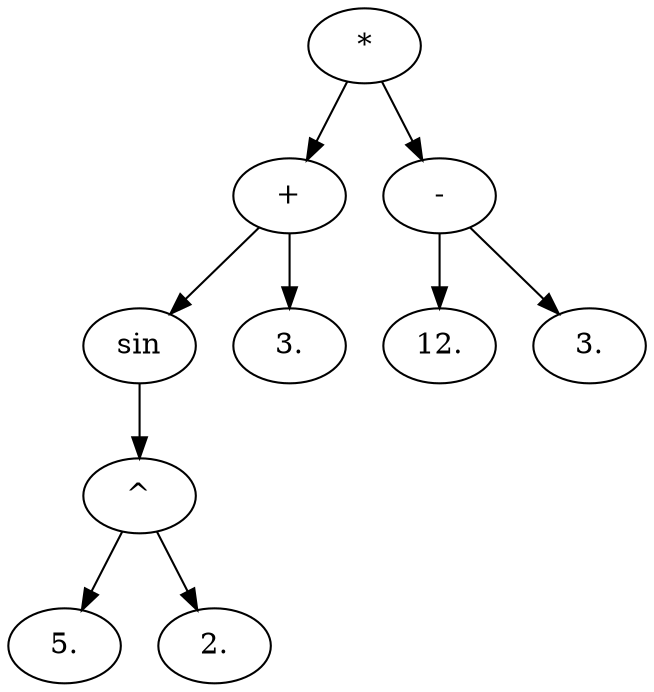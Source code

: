 digraph G {
A000334C0 [label = "*"];
A000334C0 -> A00033420;
A000334C0 -> A00033498;
A00033420 [label = "+"];
A00033420 -> A000333D0;
A00033420 -> A000333F8;
A000333D0 [label = "sin"];
A000333D0 -> A00033368;
A00033368 [label = "^"];
A00033368 -> A00033318;
A00033368 -> A00033340;
A00033318 [label = "5."];
A00033340 [label = "2."];
A000333F8 [label = "3."];
A00033498 [label = "-"];
A00033498 -> A00033448;
A00033498 -> A00033470;
A00033448 [label = "12."];
A00033470 [label = "3."];
}
